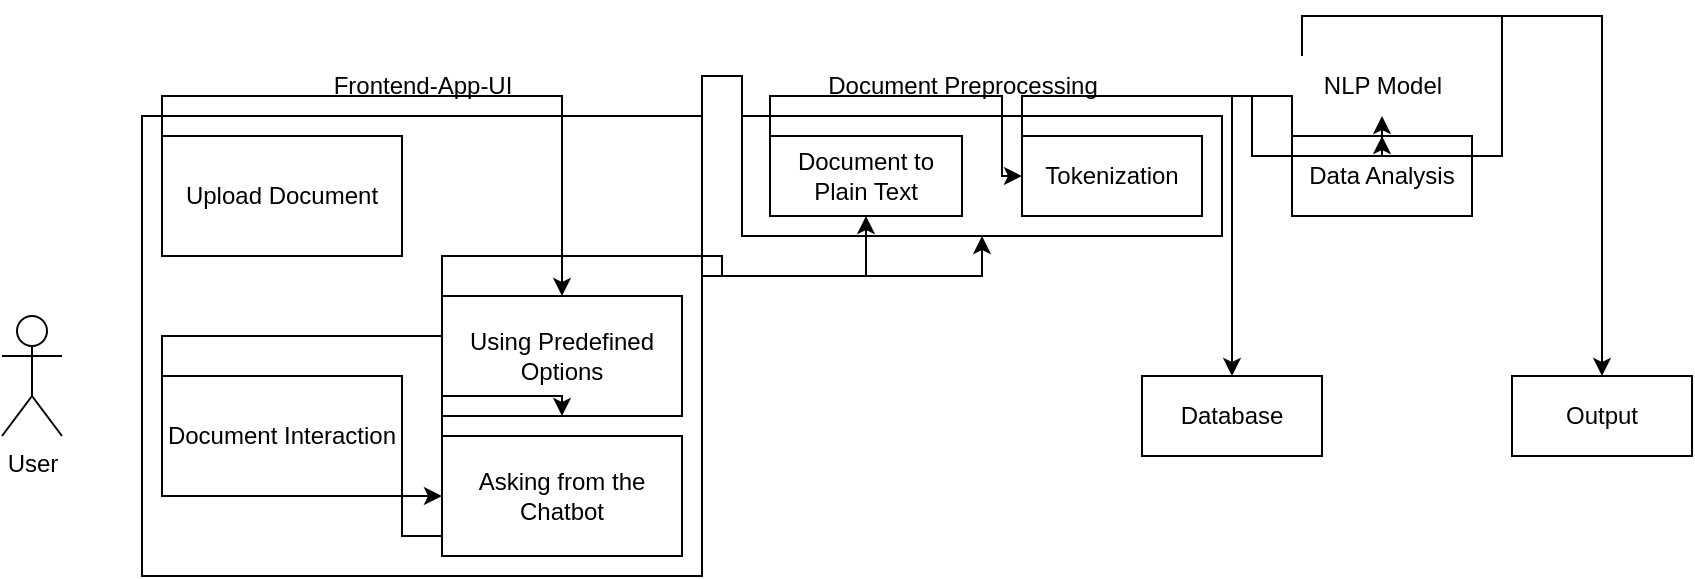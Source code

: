 <mxfile version="21.7.5" type="github">
  <diagram name="System Architecture" id="_FOF3vNBwUpF74FrS9Q2">
    <mxGraphModel dx="734" dy="402" grid="1" gridSize="10" guides="1" tooltips="1" connect="1" arrows="1" fold="1" page="1" pageScale="1" pageWidth="827" pageHeight="1169" math="0" shadow="0">
      <root>
        <mxCell id="0" />
        <mxCell id="1" parent="0" />
        
        <!-- User -->
        <mxCell id="dwdWkB2MXi2rC2U3yPc7-1" value="User" style="shape=umlActor;verticalLabelPosition=bottom;verticalAlign=top;html=1;outlineConnect=0;" vertex="1" parent="1">
          <mxGeometry x="30" y="170" width="30" height="60" as="geometry" />
        </mxCell>
        
        <!-- Frontend App UI -->
        <mxCell id="dwdWkB2MXi2rC2U3yPc7-2" style="rounded=0;whiteSpace=wrap;html=1;" vertex="1" parent="1">
          <mxGeometry x="100" y="70" width="280" height="230" as="geometry" />
        </mxCell>
        <mxCell id="dwdWkB2MXi2rC2U3yPc7-12" value="Frontend-App-UI" style="text;html=1;align=center;verticalAlign=middle;resizable=0;points=[];autosize=1;strokeColor=none;fillColor=none;" vertex="1" parent="1">
          <mxGeometry x="185" y="40" width="110" height="30" as="geometry" />
        </mxCell>
        
        <!-- Upload Document -->
        <mxCell id="9lRfgTgeqvCA1QO0iF4R-1" value="Upload Document" style="rounded=0;whiteSpace=wrap;html=1;" vertex="1" parent="1">
          <mxGeometry x="110" y="80" width="120" height="60" as="geometry" />
        </mxCell>
        
        <!-- Document Interaction -->
        <mxCell id="9lRfgTgeqvCA1QO0iF4R-2" value="Document Interaction" style="rounded=0;whiteSpace=wrap;html=1;" vertex="1" parent="1">
          <mxGeometry x="110" y="200" width="120" height="60" as="geometry" />
        </mxCell>
        
        <!-- Predefined Options -->
        <mxCell id="9lRfgTgeqvCA1QO0iF4R-3" value="Using Predefined Options" style="rounded=0;whiteSpace=wrap;html=1;" vertex="1" parent="1">
          <mxGeometry x="250" y="160" width="120" height="60" as="geometry" />
        </mxCell>
        
        <!-- Chatbot -->
        <mxCell id="9lRfgTgeqvCA1QO0iF4R-4" value="Asking from the Chatbot" style="rounded=0;whiteSpace=wrap;html=1;" vertex="1" parent="1">
          <mxGeometry x="250" y="230" width="120" height="60" as="geometry" />
        </mxCell>
        
        <!-- Document Preprocessing -->
        <mxCell id="9lRfgTgeqvCA1QO0iF4R-5" style="rounded=0;whiteSpace=wrap;html=1;" vertex="1" parent="1">
          <mxGeometry x="400" y="70" width="240" height="60" as="geometry" />
        </mxCell>
        
        <mxCell id="9lRfgTgeqvCA1QO0iF4R-6" value="Document Preprocessing" style="text;html=1;align=center;verticalAlign=middle;resizable=0;points=[];autosize=1;strokeColor=none;fillColor=none;" vertex="1" parent="1">
          <mxGeometry x="430" y="40" width="160" height="30" as="geometry" />
        </mxCell>
        
        <!-- Document to Plain Text -->
        <mxCell id="9lRfgTgeqvCA1QO0iF4R-7" value="Document to Plain Text" style="rounded=0;whiteSpace=wrap;html=1;" vertex="1" parent="1">
          <mxGeometry x="414" y="80" width="96" height="40" as="geometry" />
        </mxCell>
        
        <!-- Tokenization -->
        <mxCell id="9lRfgTgeqvCA1QO0iF4R-8" value="Tokenization" style="rounded=0;whiteSpace=wrap;html=1;" vertex="1" parent="1">
          <mxGeometry x="540" y="80" width="90" height="40" as="geometry" />
        </mxCell>
        
        <!-- NLP Model -->
        <mxCell id="9lRfgTgeqvCA1QO0iF4R-10" value="NLP Model" style="text;html=1;align=center;verticalAlign=middle;resizable=0;points=[];autosize=1;strokeColor=none;fillColor=none;" vertex="1" parent="1">
          <mxGeometry x="680" y="40" width="80" height="30" as="geometry" />
        </mxCell>
        
        <!-- Data Analysis -->
        <mxCell id="9lRfgTgeqvCA1QO0iF4R-11" value="Data Analysis" style="rounded=0;whiteSpace=wrap;html=1;" vertex="1" parent="1">
          <mxGeometry x="675" y="80" width="90" height="40" as="geometry" />
        </mxCell>
        
        <!-- Database -->
        <mxCell id="Database" value="Database" style="rounded=0;whiteSpace=wrap;html=1;" vertex="1" parent="1">
          <mxGeometry x="600" y="200" width="90" height="40" as="geometry" />
        </mxCell>
        
        <!-- Output -->
        <mxCell id="Output" value="Output" style="rounded=0;whiteSpace=wrap;html=1;" vertex="1" parent="1">
          <mxGeometry x="785" y="200" width="90" height="40" as="geometry" />
        </mxCell>
        
        <!-- Connections -->
        <mxCell id="9lRfgTgeqvCA1QO0iF4R-12" style="edgeStyle=orthogonalEdgeStyle;rounded=0;orthogonalLoop=1;jettySize=auto;html=1;exitX=0.5;exitDx=0;exitDy=0;exitDx=0;exitDy=0;exitX=0;exitY=0;exitDx=0;exitDy=0;" edge="1" source="9lRfgTgeqvCA1QO0iF4R-1" target="9lRfgTgeqvCA1QO0iF4R-3" parent="1">
          <mxGeometry relative="1" as="geometry" />
        </mxCell>
        <mxCell id="9lRfgTgeqvCA1QO0iF4R-13" style="edgeStyle=orthogonalEdgeStyle;rounded=0;orthogonalLoop=1;jettySize=auto;html=1;exitX=0.5;exitDx=0;exitDy=0;exitDx=0;exitDy=0;exitX=0;exitY=0;exitDx=0;exitDy=0;" edge="1" source="9lRfgTgeqvCA1QO0iF4R-2" target="9lRfgTgeqvCA1QO0iF4R-4" parent="1">
          <mxGeometry relative="1" as="geometry" />
        </mxCell>
        <mxCell id="9lRfgTgeqvCA1QO0iF4R-14" style="edgeStyle=orthogonalEdgeStyle;rounded=0;orthogonalLoop=1;jettySize=auto;html=1;exitX=0.5;exitDx=0;exitDy=0;exitDx=0;exitDy=0;exitX=0;exitY=0;exitDx=0;exitDy=0;" edge="1" source="9lRfgTgeqvCA1QO0iF4R-4" target="9lRfgTgeqvCA1QO0iF4R-3" parent="1">
          <mxGeometry relative="1" as="geometry" />
        </mxCell>
        <mxCell id="9lRfgTgeqvCA1QO0iF4R-15" style="edgeStyle=orthogonalEdgeStyle;rounded=0;orthogonalLoop=1;jettySize=auto;html=1;exitX=0.5;exitDx=0;exitDy=0;exitDx=0;exitDy=0;exitX=0;exitY=0;exitDx=0;exitDy=0;" edge="1" source="9lRfgTgeqvCA1QO0iF4R-3" target="9lRfgTgeqvCA1QO0iF4R-5" parent="1">
          <mxGeometry relative="1" as="geometry" />
        </mxCell>
        <mxCell id="9lRfgTgeqvCA1QO0iF4R-16" style="edgeStyle=orthogonalEdgeStyle;rounded=0;orthogonalLoop=1;jettySize=auto;html=1;exitX=0.5;exitDx=0;exitDy=0;exitDx=0;exitDy=0;exitX=0;exitY=0;exitDx=0;exitDy=0;" edge="1" source="9lRfgTgeqvCA1QO0iF4R-5" target="9lRfgTgeqvCA1QO0iF4R-7" parent="1">
          <mxGeometry relative="1" as="geometry" />
        </mxCell>
        <mxCell id="9lRfgTgeqvCA1QO0iF4R-17" style="edgeStyle=orthogonalEdgeStyle;rounded=0;orthogonalLoop=1;jettySize=auto;html=1;exitX=0.5;exitDx=0;exitDy=0;exitDx=0;exitDy=0;exitX=0;exitY=0;exitDx=0;exitDy=0;" edge="1" source="9lRfgTgeqvCA1QO0iF4R-7" target="9lRfgTgeqvCA1QO0iF4R-8" parent="1">
          <mxGeometry relative="1" as="geometry" />
        </mxCell>
        <mxCell id="9lRfgTgeqvCA1QO0iF4R-18" style="edgeStyle=orthogonalEdgeStyle;rounded=0;orthogonalLoop=1;jettySize=auto;html=1;exitX=0.5;exitDx=0;exitDy=0;exitDx=0;exitDy=0;exitX=0;exitY=0;exitDx=0;exitDy=0;" edge="1" source="9lRfgTgeqvCA1QO0iF4R-8" target="9lRfgTgeqvCA1QO0iF4R-10" parent="1">
          <mxGeometry relative="1" as="geometry" />
        </mxCell>
        <mxCell id="9lRfgTgeqvCA1QO0iF4R-19" style="edgeStyle=orthogonalEdgeStyle;rounded=0;orthogonalLoop=1;jettySize=auto;html=1;exitX=0.5;exitDx=0;exitDy=0;exitDx=0;exitDy=0;exitX=0;exitY=0;exitDx=0;exitDy=0;" edge="1" source="9lRfgTgeqvCA1QO0iF4R-10" target="9lRfgTgeqvCA1QO0iF4R-11" parent="1">
          <mxGeometry relative="1" as="geometry" />
        </mxCell>
        <mxCell id="9lRfgTgeqvCA1QO0iF4R-20" style="edgeStyle=orthogonalEdgeStyle;rounded=0;orthogonalLoop=1;jettySize=auto;html=1;exitX=0.5;exitDx=0;exitDy=0;exitDx=0;exitDy=0;exitX=0;exitY=0;exitDx=0;exitDy=0;" edge="1" source="9lRfgTgeqvCA1QO0iF4R-11" target="Database" parent="1">
          <mxGeometry relative="1" as="geometry" />
        </mxCell>
        <mxCell id="9lRfgTgeqvCA1QO0iF4R-21" style="edgeStyle=orthogonalEdgeStyle;rounded=0;orthogonalLoop=1;jettySize=auto;html=1;exitX=0.5;exitDx=0;exitDy=0;exitDx=0;exitDy=0;exitX=0;exitY=0;exitDx=0;exitDy=0;" edge="1" source="9lRfgTgeqvCA1QO0iF4R-10" target="Output" parent="1">
          <mxGeometry relative="1" as="geometry" />
        </mxCell>
        
        <!-- Additional Comments -->
        <!-- Add any additional modules or connections here -->
        
      </root>
    </mxGraphModel>
  </diagram>
</mxfile>
